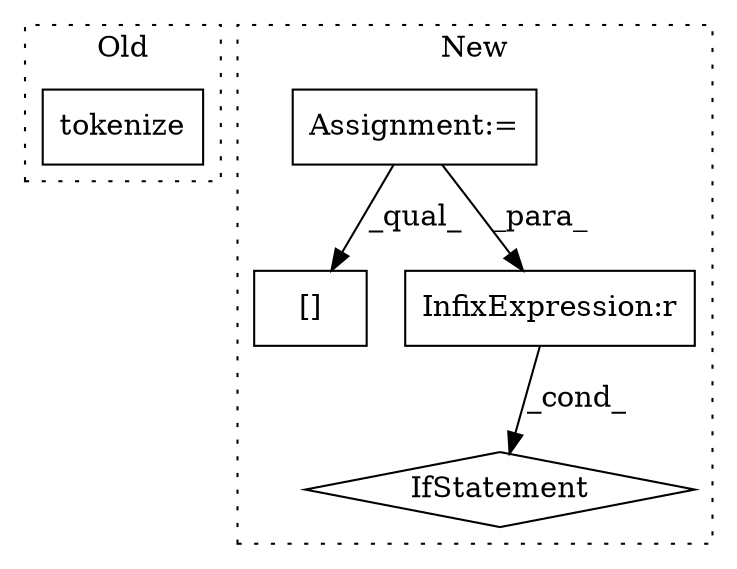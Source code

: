 digraph G {
subgraph cluster0 {
1 [label="tokenize" a="32" s="8036,8049" l="9,1" shape="box"];
label = "Old";
style="dotted";
}
subgraph cluster1 {
2 [label="[]" a="2" s="9584,9600" l="8,1" shape="box"];
3 [label="Assignment:=" a="7" s="9215" l="1" shape="box"];
4 [label="IfStatement" a="25" s="9256,9275" l="4,2" shape="diamond"];
5 [label="InfixExpression:r" a="27" s="9267" l="4" shape="box"];
label = "New";
style="dotted";
}
3 -> 5 [label="_para_"];
3 -> 2 [label="_qual_"];
5 -> 4 [label="_cond_"];
}